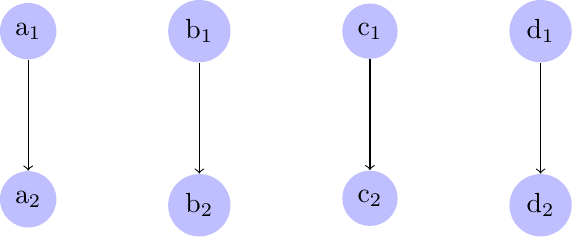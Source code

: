 \documentclass[tikz]{standalone}
\usetikzlibrary{positioning}
\begin{document}
\begin{tikzpicture}[%
    every node/.style = {circle, fill=blue!25, minimum size = 2em}]

    \node (t1) at (0,0) {a$_1$};
    \node (b1) [below=4em of t1] {a$_2$};
    \draw[->] (t1) to (b1);

    \foreach \Node/\Label [remember=\Node as \LastNode (initially 1)] in {2/b,3/c,4/d}
    {
        \node (t\Node) [right=4em of t\LastNode] {\Label$_1$};
        \node (b\Node) [below=4em of t\Node] {\Label$_2$};
        \draw[->] (t\Node) to (b\Node);
    }
\end{tikzpicture}
\end{document}
